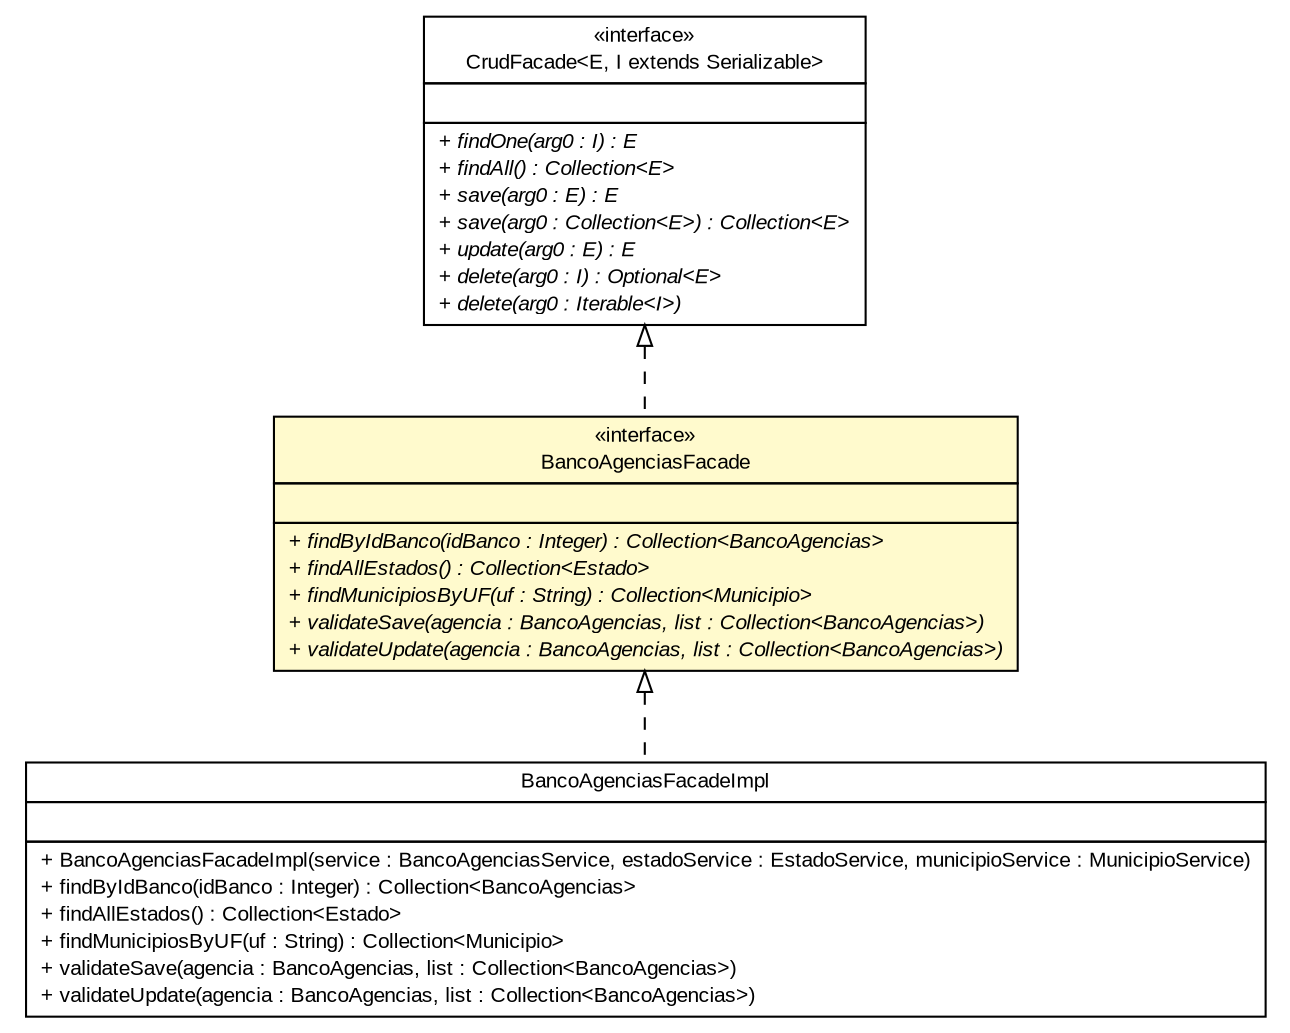 #!/usr/local/bin/dot
#
# Class diagram 
# Generated by UMLGraph version R5_6 (http://www.umlgraph.org/)
#

digraph G {
	edge [fontname="arial",fontsize=10,labelfontname="arial",labelfontsize=10];
	node [fontname="arial",fontsize=10,shape=plaintext];
	nodesep=0.25;
	ranksep=0.5;
	// br.gov.to.sefaz.arr.parametros.business.facade.BancoAgenciasFacade
	c28935 [label=<<table title="br.gov.to.sefaz.arr.parametros.business.facade.BancoAgenciasFacade" border="0" cellborder="1" cellspacing="0" cellpadding="2" port="p" bgcolor="lemonChiffon" href="./BancoAgenciasFacade.html">
		<tr><td><table border="0" cellspacing="0" cellpadding="1">
<tr><td align="center" balign="center"> &#171;interface&#187; </td></tr>
<tr><td align="center" balign="center"> BancoAgenciasFacade </td></tr>
		</table></td></tr>
		<tr><td><table border="0" cellspacing="0" cellpadding="1">
<tr><td align="left" balign="left">  </td></tr>
		</table></td></tr>
		<tr><td><table border="0" cellspacing="0" cellpadding="1">
<tr><td align="left" balign="left"><font face="arial italic" point-size="10.0"> + findByIdBanco(idBanco : Integer) : Collection&lt;BancoAgencias&gt; </font></td></tr>
<tr><td align="left" balign="left"><font face="arial italic" point-size="10.0"> + findAllEstados() : Collection&lt;Estado&gt; </font></td></tr>
<tr><td align="left" balign="left"><font face="arial italic" point-size="10.0"> + findMunicipiosByUF(uf : String) : Collection&lt;Municipio&gt; </font></td></tr>
<tr><td align="left" balign="left"><font face="arial italic" point-size="10.0"> + validateSave(agencia : BancoAgencias, list : Collection&lt;BancoAgencias&gt;) </font></td></tr>
<tr><td align="left" balign="left"><font face="arial italic" point-size="10.0"> + validateUpdate(agencia : BancoAgencias, list : Collection&lt;BancoAgencias&gt;) </font></td></tr>
		</table></td></tr>
		</table>>, URL="./BancoAgenciasFacade.html", fontname="arial", fontcolor="black", fontsize=10.0];
	// br.gov.to.sefaz.arr.parametros.business.facade.impl.BancoAgenciasFacadeImpl
	c28945 [label=<<table title="br.gov.to.sefaz.arr.parametros.business.facade.impl.BancoAgenciasFacadeImpl" border="0" cellborder="1" cellspacing="0" cellpadding="2" port="p" href="./impl/BancoAgenciasFacadeImpl.html">
		<tr><td><table border="0" cellspacing="0" cellpadding="1">
<tr><td align="center" balign="center"> BancoAgenciasFacadeImpl </td></tr>
		</table></td></tr>
		<tr><td><table border="0" cellspacing="0" cellpadding="1">
<tr><td align="left" balign="left">  </td></tr>
		</table></td></tr>
		<tr><td><table border="0" cellspacing="0" cellpadding="1">
<tr><td align="left" balign="left"> + BancoAgenciasFacadeImpl(service : BancoAgenciasService, estadoService : EstadoService, municipioService : MunicipioService) </td></tr>
<tr><td align="left" balign="left"> + findByIdBanco(idBanco : Integer) : Collection&lt;BancoAgencias&gt; </td></tr>
<tr><td align="left" balign="left"> + findAllEstados() : Collection&lt;Estado&gt; </td></tr>
<tr><td align="left" balign="left"> + findMunicipiosByUF(uf : String) : Collection&lt;Municipio&gt; </td></tr>
<tr><td align="left" balign="left"> + validateSave(agencia : BancoAgencias, list : Collection&lt;BancoAgencias&gt;) </td></tr>
<tr><td align="left" balign="left"> + validateUpdate(agencia : BancoAgencias, list : Collection&lt;BancoAgencias&gt;) </td></tr>
		</table></td></tr>
		</table>>, URL="./impl/BancoAgenciasFacadeImpl.html", fontname="arial", fontcolor="black", fontsize=10.0];
	//br.gov.to.sefaz.arr.parametros.business.facade.BancoAgenciasFacade implements br.gov.to.sefaz.business.facade.CrudFacade<E, I extends java.io.Serializable>
	c29272:p -> c28935:p [dir=back,arrowtail=empty,style=dashed];
	//br.gov.to.sefaz.arr.parametros.business.facade.impl.BancoAgenciasFacadeImpl implements br.gov.to.sefaz.arr.parametros.business.facade.BancoAgenciasFacade
	c28935:p -> c28945:p [dir=back,arrowtail=empty,style=dashed];
	// br.gov.to.sefaz.business.facade.CrudFacade<E, I extends java.io.Serializable>
	c29272 [label=<<table title="br.gov.to.sefaz.business.facade.CrudFacade" border="0" cellborder="1" cellspacing="0" cellpadding="2" port="p" href="http://java.sun.com/j2se/1.4.2/docs/api/br/gov/to/sefaz/business/facade/CrudFacade.html">
		<tr><td><table border="0" cellspacing="0" cellpadding="1">
<tr><td align="center" balign="center"> &#171;interface&#187; </td></tr>
<tr><td align="center" balign="center"> CrudFacade&lt;E, I extends Serializable&gt; </td></tr>
		</table></td></tr>
		<tr><td><table border="0" cellspacing="0" cellpadding="1">
<tr><td align="left" balign="left">  </td></tr>
		</table></td></tr>
		<tr><td><table border="0" cellspacing="0" cellpadding="1">
<tr><td align="left" balign="left"><font face="arial italic" point-size="10.0"> + findOne(arg0 : I) : E </font></td></tr>
<tr><td align="left" balign="left"><font face="arial italic" point-size="10.0"> + findAll() : Collection&lt;E&gt; </font></td></tr>
<tr><td align="left" balign="left"><font face="arial italic" point-size="10.0"> + save(arg0 : E) : E </font></td></tr>
<tr><td align="left" balign="left"><font face="arial italic" point-size="10.0"> + save(arg0 : Collection&lt;E&gt;) : Collection&lt;E&gt; </font></td></tr>
<tr><td align="left" balign="left"><font face="arial italic" point-size="10.0"> + update(arg0 : E) : E </font></td></tr>
<tr><td align="left" balign="left"><font face="arial italic" point-size="10.0"> + delete(arg0 : I) : Optional&lt;E&gt; </font></td></tr>
<tr><td align="left" balign="left"><font face="arial italic" point-size="10.0"> + delete(arg0 : Iterable&lt;I&gt;) </font></td></tr>
		</table></td></tr>
		</table>>, URL="http://java.sun.com/j2se/1.4.2/docs/api/br/gov/to/sefaz/business/facade/CrudFacade.html", fontname="arial", fontcolor="black", fontsize=10.0];
}

